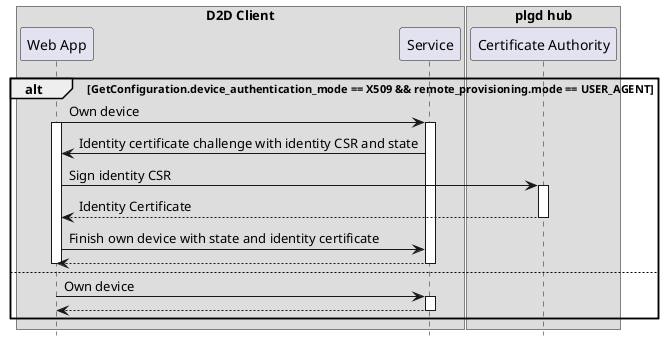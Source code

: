 @startuml Sequence
skinparam backgroundColor transparent
hide footbox

box "D2D Client"
participant C as "Web App"
participant S as "Service"
end box

box "plgd hub"
participant CA as "Certificate Authority"
end box

alt GetConfiguration.device_authentication_mode == X509 && remote_provisioning.mode == USER_AGENT
  C -> S++: Own device
  activate C
  S -> C: Identity certificate challenge with identity CSR and state
  C -> CA ++: Sign identity CSR
  return Identity Certificate
  C -> S: Finish own device with state and identity certificate
  return
  deactivate S
  deactivate C
else
  C -> S ++: Own device
  return
end
@enduml
